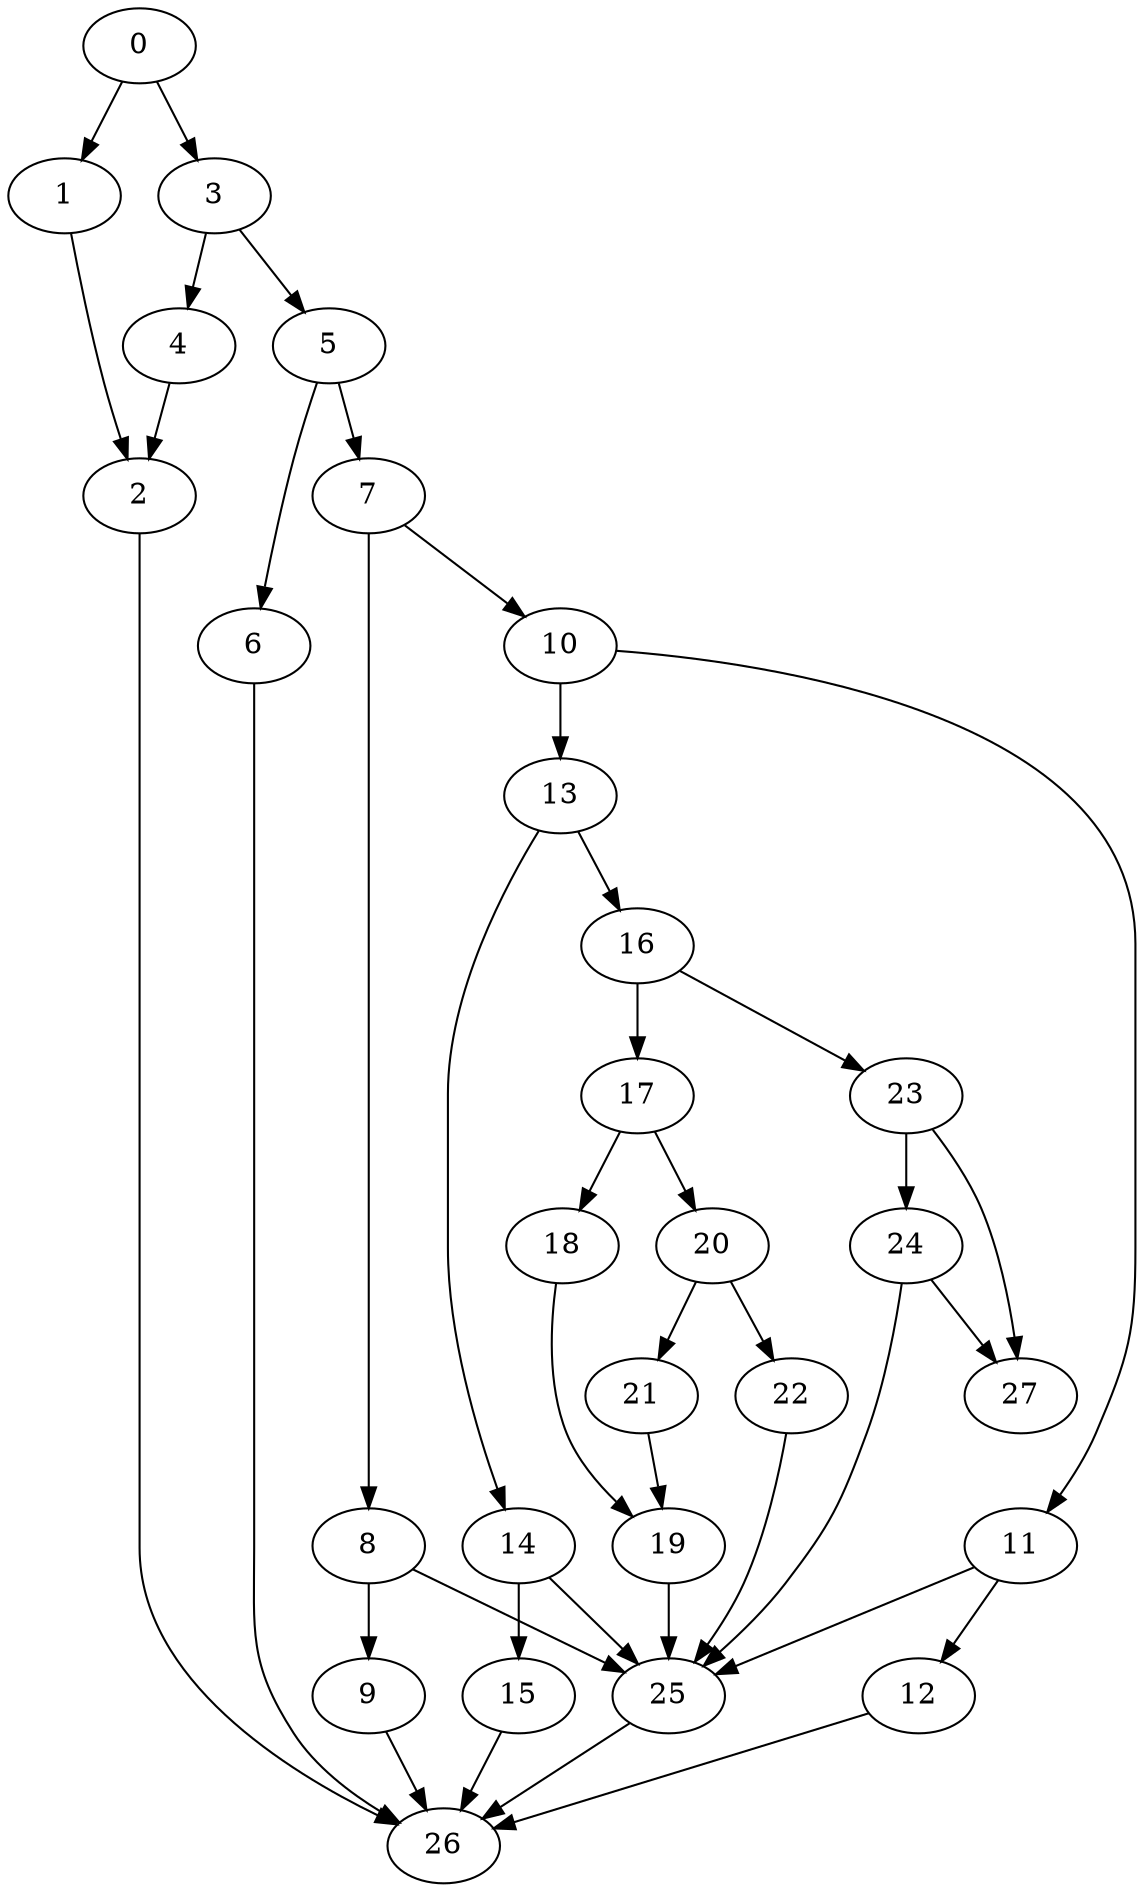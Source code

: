 digraph {
	0
	1
	2
	3
	4
	5
	6
	7
	8
	9
	10
	11
	12
	13
	14
	15
	16
	17
	18
	19
	20
	21
	22
	23
	24
	25
	26
	27
	5 -> 7
	11 -> 12
	13 -> 16
	18 -> 19
	21 -> 19
	3 -> 5
	7 -> 8
	10 -> 13
	23 -> 27
	24 -> 27
	0 -> 1
	5 -> 6
	8 -> 9
	17 -> 20
	1 -> 2
	4 -> 2
	0 -> 3
	13 -> 14
	20 -> 22
	12 -> 26
	15 -> 26
	25 -> 26
	2 -> 26
	6 -> 26
	9 -> 26
	10 -> 11
	17 -> 18
	16 -> 23
	23 -> 24
	3 -> 4
	16 -> 17
	20 -> 21
	7 -> 10
	14 -> 15
	11 -> 25
	14 -> 25
	19 -> 25
	22 -> 25
	24 -> 25
	8 -> 25
}
